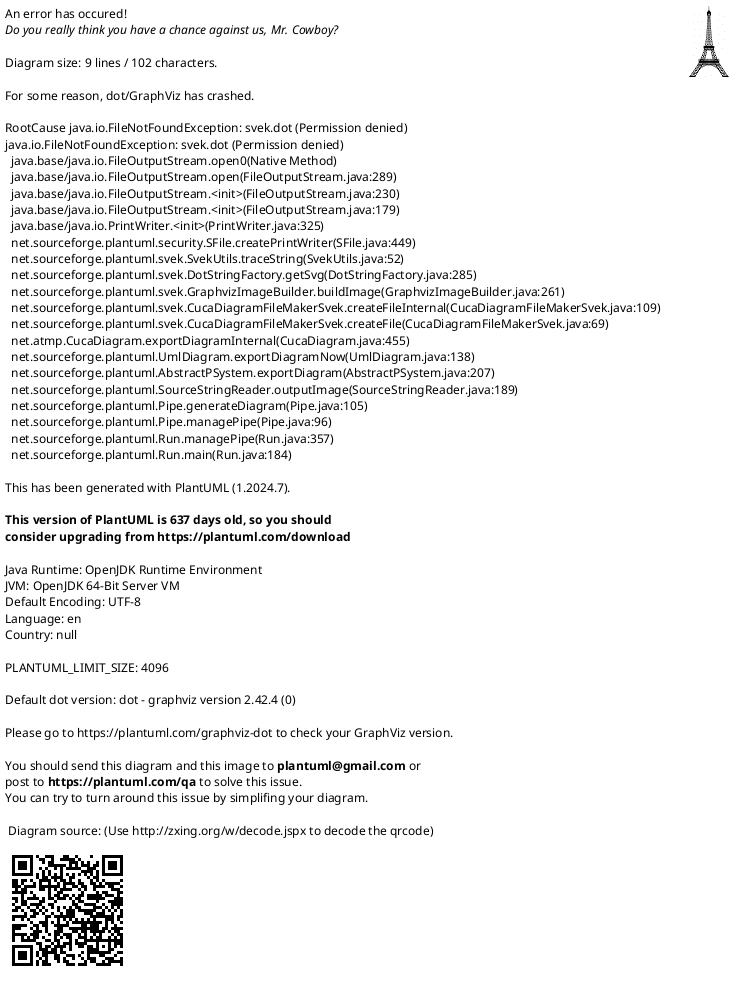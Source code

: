 {
  "sha1": "kzevbib57odttmtcer9jjny0y7rf13n",
  "insertion": {
    "when": "2024-06-03T18:59:33.499Z",
    "url": "https://github.com/plantuml/plantuml/issues/1058#issuecomment-1385261883",
    "user": "plantuml@gmail.com"
  }
}
@startuml
!pragma svek_trace on
node {
 [c]
 portout p
}

c -> p : <color:red>label not shown
@enduml
